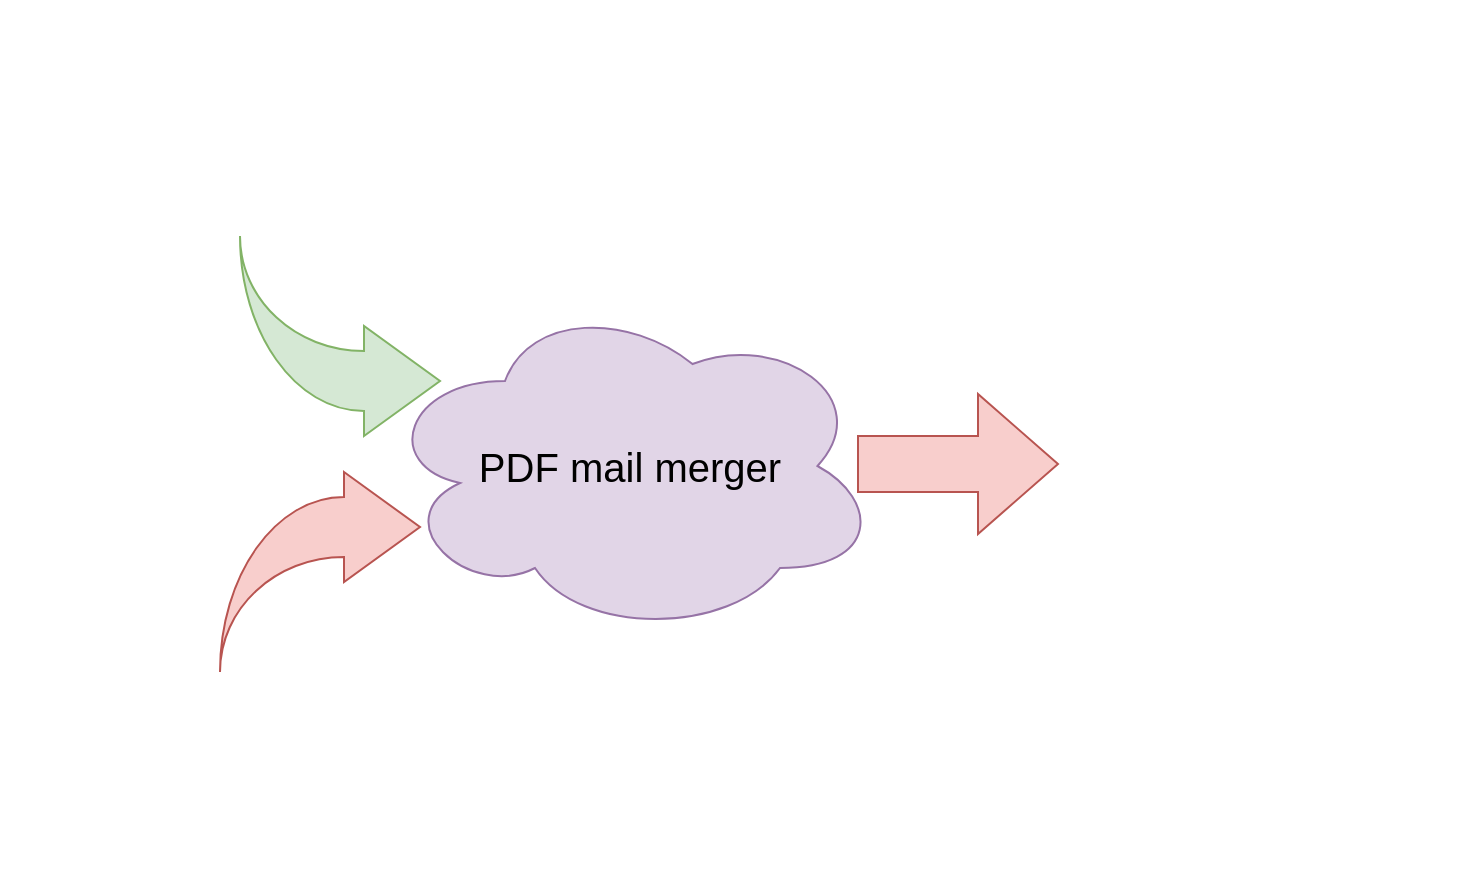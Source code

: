 <mxfile version="14.6.6" type="github"><diagram id="usLAFWaQ2eCQnlQs1kcP" name="Page-1"><mxGraphModel dx="1298" dy="871" grid="1" gridSize="10" guides="1" tooltips="1" connect="1" arrows="1" fold="1" page="1" pageScale="1" pageWidth="850" pageHeight="1100" math="0" shadow="0"><root><mxCell id="0"/><mxCell id="1" parent="0"/><mxCell id="9NlDCm6_OoNsf3D5j02o-1" value="" style="shape=image;html=1;verticalAlign=top;verticalLabelPosition=bottom;labelBackgroundColor=#ffffff;imageAspect=0;aspect=fixed;image=https://cdn3.iconfinder.com/data/icons/document-file-formats-2/512/14-128.png" vertex="1" parent="1"><mxGeometry x="110" y="422" width="128" height="128" as="geometry"/></mxCell><mxCell id="9NlDCm6_OoNsf3D5j02o-2" value="" style="shape=image;html=1;verticalAlign=top;verticalLabelPosition=bottom;labelBackgroundColor=#ffffff;imageAspect=0;aspect=fixed;image=https://cdn3.iconfinder.com/data/icons/logos-brands-3/24/logo_brand_brands_logos_excel-128.png" vertex="1" parent="1"><mxGeometry x="120" y="112" width="128" height="128" as="geometry"/></mxCell><mxCell id="9NlDCm6_OoNsf3D5j02o-4" value="" style="shape=image;html=1;verticalAlign=top;verticalLabelPosition=bottom;labelBackgroundColor=#ffffff;imageAspect=0;aspect=fixed;image=https://cdn3.iconfinder.com/data/icons/document-file-formats-2/512/14-128.png" vertex="1" parent="1"><mxGeometry x="629" y="230" width="128" height="128" as="geometry"/></mxCell><mxCell id="9NlDCm6_OoNsf3D5j02o-5" value="" style="shape=image;html=1;verticalAlign=top;verticalLabelPosition=bottom;labelBackgroundColor=#ffffff;imageAspect=0;aspect=fixed;image=https://cdn3.iconfinder.com/data/icons/document-file-formats-2/512/14-128.png" vertex="1" parent="1"><mxGeometry x="639" y="240" width="128" height="128" as="geometry"/></mxCell><mxCell id="9NlDCm6_OoNsf3D5j02o-6" value="" style="shape=image;html=1;verticalAlign=top;verticalLabelPosition=bottom;labelBackgroundColor=#ffffff;imageAspect=0;aspect=fixed;image=https://cdn3.iconfinder.com/data/icons/document-file-formats-2/512/14-128.png" vertex="1" parent="1"><mxGeometry x="649" y="250" width="128" height="128" as="geometry"/></mxCell><mxCell id="9NlDCm6_OoNsf3D5j02o-7" value="" style="shape=image;html=1;verticalAlign=top;verticalLabelPosition=bottom;labelBackgroundColor=#ffffff;imageAspect=0;aspect=fixed;image=https://cdn3.iconfinder.com/data/icons/document-file-formats-2/512/14-128.png" vertex="1" parent="1"><mxGeometry x="659" y="260" width="128" height="128" as="geometry"/></mxCell><mxCell id="9NlDCm6_OoNsf3D5j02o-8" value="" style="shape=image;html=1;verticalAlign=top;verticalLabelPosition=bottom;labelBackgroundColor=#ffffff;imageAspect=0;aspect=fixed;image=https://cdn3.iconfinder.com/data/icons/document-file-formats-2/512/14-128.png" vertex="1" parent="1"><mxGeometry x="669" y="270" width="128" height="128" as="geometry"/></mxCell><mxCell id="9NlDCm6_OoNsf3D5j02o-9" value="" style="shape=image;html=1;verticalAlign=top;verticalLabelPosition=bottom;labelBackgroundColor=#ffffff;imageAspect=0;aspect=fixed;image=https://cdn3.iconfinder.com/data/icons/document-file-formats-2/512/14-128.png" vertex="1" parent="1"><mxGeometry x="679" y="280" width="128" height="128" as="geometry"/></mxCell><mxCell id="9NlDCm6_OoNsf3D5j02o-10" value="" style="shape=image;html=1;verticalAlign=top;verticalLabelPosition=bottom;labelBackgroundColor=#ffffff;imageAspect=0;aspect=fixed;image=https://cdn3.iconfinder.com/data/icons/document-file-formats-2/512/14-128.png" vertex="1" parent="1"><mxGeometry x="689" y="290" width="128" height="128" as="geometry"/></mxCell><mxCell id="9NlDCm6_OoNsf3D5j02o-11" value="" style="shape=image;html=1;verticalAlign=top;verticalLabelPosition=bottom;labelBackgroundColor=#ffffff;imageAspect=0;aspect=fixed;image=https://cdn3.iconfinder.com/data/icons/document-file-formats-2/512/14-128.png" vertex="1" parent="1"><mxGeometry x="699" y="300" width="128" height="128" as="geometry"/></mxCell><mxCell id="9NlDCm6_OoNsf3D5j02o-12" value="" style="shape=image;html=1;verticalAlign=top;verticalLabelPosition=bottom;labelBackgroundColor=#ffffff;imageAspect=0;aspect=fixed;image=https://cdn3.iconfinder.com/data/icons/document-file-formats-2/512/14-128.png" vertex="1" parent="1"><mxGeometry x="709" y="310" width="128" height="128" as="geometry"/></mxCell><mxCell id="9NlDCm6_OoNsf3D5j02o-13" value="" style="shape=image;html=1;verticalAlign=top;verticalLabelPosition=bottom;labelBackgroundColor=#ffffff;imageAspect=0;aspect=fixed;image=https://cdn3.iconfinder.com/data/icons/document-file-formats-2/512/14-128.png" vertex="1" parent="1"><mxGeometry x="719" y="320" width="128" height="128" as="geometry"/></mxCell><mxCell id="9NlDCm6_OoNsf3D5j02o-14" value="&lt;font style=&quot;font-size: 20px&quot;&gt;PDF mail merger&lt;br&gt;&lt;/font&gt;" style="ellipse;shape=cloud;whiteSpace=wrap;html=1;fillColor=#e1d5e7;strokeColor=#9673a6;" vertex="1" parent="1"><mxGeometry x="300" y="260" width="250" height="170" as="geometry"/></mxCell><mxCell id="9NlDCm6_OoNsf3D5j02o-15" value="" style="html=1;shadow=0;dashed=0;align=center;verticalAlign=middle;shape=mxgraph.arrows2.jumpInArrow;dy=15;dx=38;arrowHead=55;fillColor=#f8cecc;strokeColor=#b85450;" vertex="1" parent="1"><mxGeometry x="220" y="348" width="100" height="100" as="geometry"/></mxCell><mxCell id="9NlDCm6_OoNsf3D5j02o-16" value="" style="html=1;shadow=0;dashed=0;align=center;verticalAlign=middle;shape=mxgraph.arrows2.jumpInArrow;dy=15;dx=38;arrowHead=55;fillColor=#d5e8d4;strokeColor=#82b366;flipH=0;flipV=1;" vertex="1" parent="1"><mxGeometry x="230" y="230" width="100" height="100" as="geometry"/></mxCell><mxCell id="9NlDCm6_OoNsf3D5j02o-18" value="" style="html=1;shadow=0;dashed=0;align=center;verticalAlign=middle;shape=mxgraph.arrows2.arrow;dy=0.6;dx=40;notch=0;fillColor=#f8cecc;strokeColor=#b85450;" vertex="1" parent="1"><mxGeometry x="539" y="309" width="100" height="70" as="geometry"/></mxCell></root></mxGraphModel></diagram></mxfile>